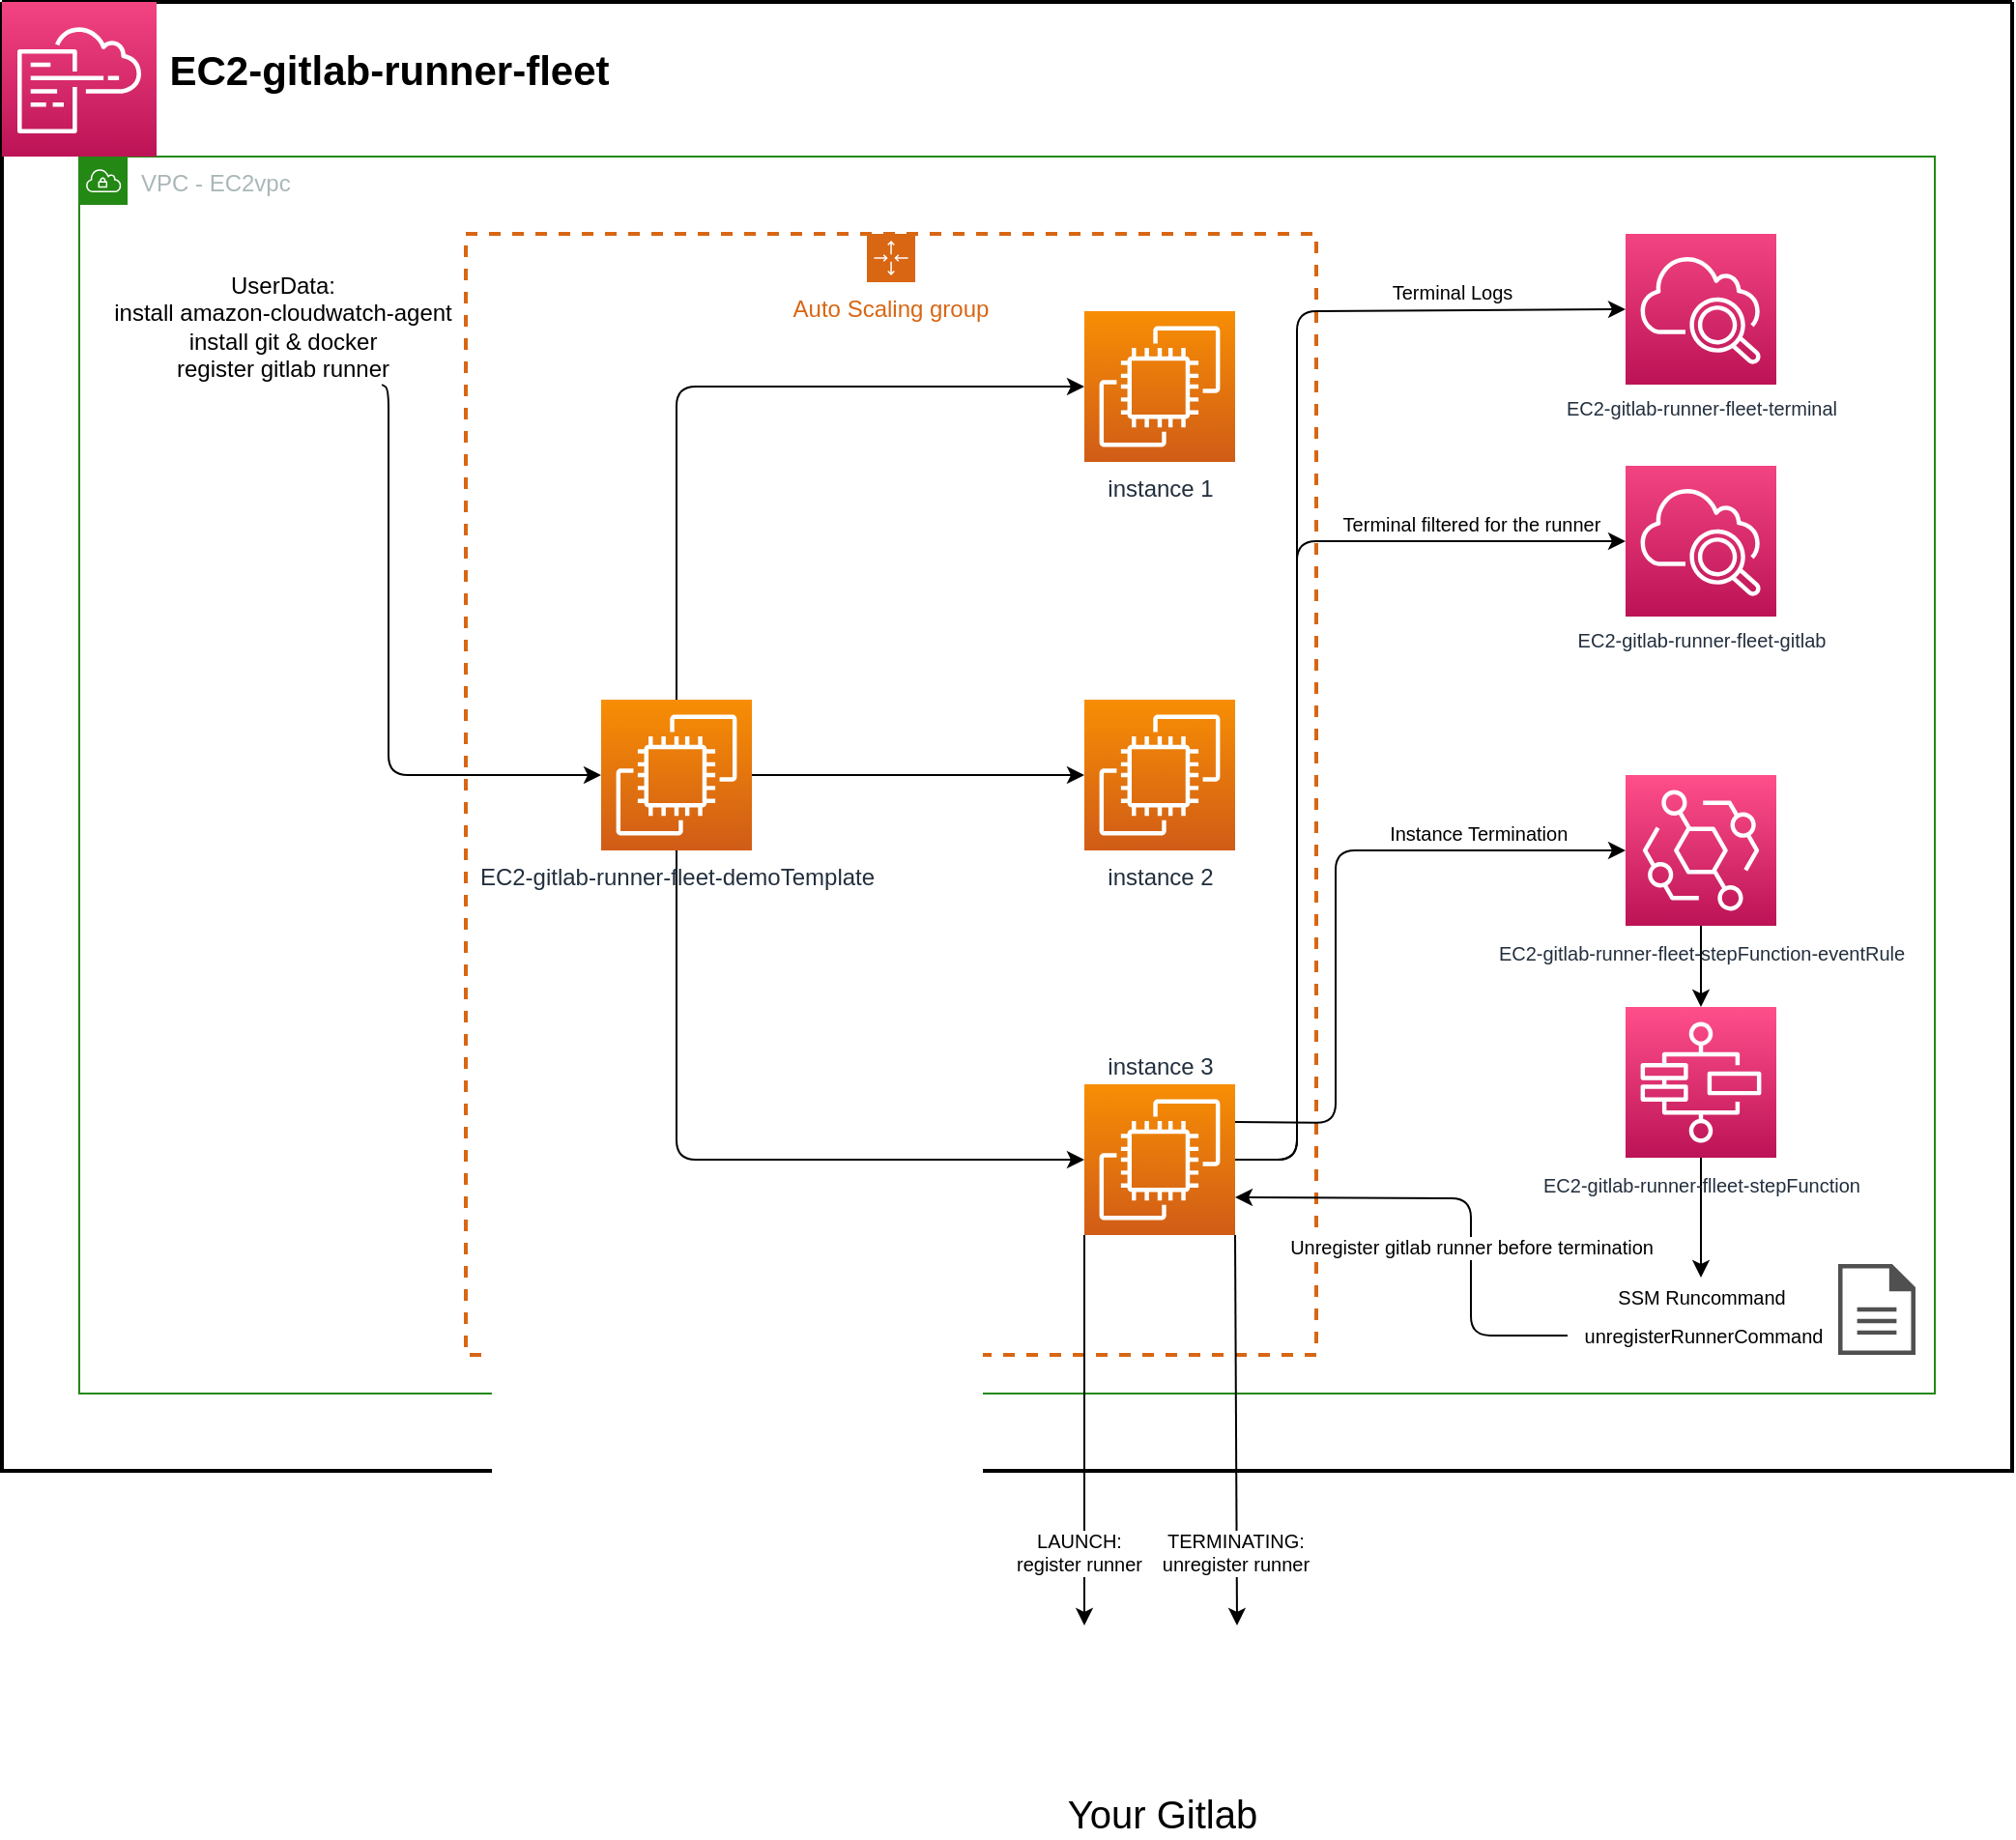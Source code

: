 <mxfile>
    <diagram id="LebaA7XyPv7hiL9rpDjV" name="Page-1">
        <mxGraphModel dx="1920" dy="986" grid="1" gridSize="10" guides="1" tooltips="1" connect="1" arrows="1" fold="1" page="1" pageScale="1" pageWidth="827" pageHeight="1169" math="0" shadow="0">
            <root>
                <mxCell id="0"/>
                <mxCell id="1" parent="0"/>
                <mxCell id="EJCW57WBnG-bgi1SWPoG-4" value="" style="swimlane;startSize=0;strokeWidth=2;" parent="1" vertex="1">
                    <mxGeometry x="-480" y="280" width="1040" height="760" as="geometry"/>
                </mxCell>
                <mxCell id="EJCW57WBnG-bgi1SWPoG-1" value="VPC - EC2vpc" style="points=[[0,0],[0.25,0],[0.5,0],[0.75,0],[1,0],[1,0.25],[1,0.5],[1,0.75],[1,1],[0.75,1],[0.5,1],[0.25,1],[0,1],[0,0.75],[0,0.5],[0,0.25]];outlineConnect=0;gradientColor=none;html=1;whiteSpace=wrap;fontSize=12;fontStyle=0;container=1;pointerEvents=0;collapsible=0;recursiveResize=0;shape=mxgraph.aws4.group;grIcon=mxgraph.aws4.group_vpc;strokeColor=#248814;fillColor=none;verticalAlign=top;align=left;spacingLeft=30;fontColor=#AAB7B8;dashed=0;" parent="EJCW57WBnG-bgi1SWPoG-4" vertex="1">
                    <mxGeometry x="40" y="80" width="960" height="640" as="geometry"/>
                </mxCell>
                <mxCell id="EJCW57WBnG-bgi1SWPoG-42" value="Auto Scaling group" style="points=[[0,0],[0.25,0],[0.5,0],[0.75,0],[1,0],[1,0.25],[1,0.5],[1,0.75],[1,1],[0.75,1],[0.5,1],[0.25,1],[0,1],[0,0.75],[0,0.5],[0,0.25]];outlineConnect=0;gradientColor=none;html=1;whiteSpace=wrap;fontSize=12;fontStyle=0;container=1;pointerEvents=0;collapsible=0;recursiveResize=0;shape=mxgraph.aws4.groupCenter;grIcon=mxgraph.aws4.group_auto_scaling_group;grStroke=1;strokeColor=#D86613;fillColor=none;verticalAlign=top;align=center;fontColor=#D86613;dashed=1;spacingTop=25;strokeWidth=2;" parent="EJCW57WBnG-bgi1SWPoG-1" vertex="1">
                    <mxGeometry x="200" y="40" width="440" height="580" as="geometry"/>
                </mxCell>
                <mxCell id="3" value="instance 1" style="sketch=0;points=[[0,0,0],[0.25,0,0],[0.5,0,0],[0.75,0,0],[1,0,0],[0,1,0],[0.25,1,0],[0.5,1,0],[0.75,1,0],[1,1,0],[0,0.25,0],[0,0.5,0],[0,0.75,0],[1,0.25,0],[1,0.5,0],[1,0.75,0]];outlineConnect=0;fontColor=#232F3E;gradientColor=#F78E04;gradientDirection=north;fillColor=#D05C17;strokeColor=#ffffff;dashed=0;verticalLabelPosition=bottom;verticalAlign=top;align=center;html=1;fontSize=12;fontStyle=0;aspect=fixed;shape=mxgraph.aws4.resourceIcon;resIcon=mxgraph.aws4.ec2;" parent="EJCW57WBnG-bgi1SWPoG-42" vertex="1">
                    <mxGeometry x="320" y="40" width="78" height="78" as="geometry"/>
                </mxCell>
                <mxCell id="6" value="instance 2" style="sketch=0;points=[[0,0,0],[0.25,0,0],[0.5,0,0],[0.75,0,0],[1,0,0],[0,1,0],[0.25,1,0],[0.5,1,0],[0.75,1,0],[1,1,0],[0,0.25,0],[0,0.5,0],[0,0.75,0],[1,0.25,0],[1,0.5,0],[1,0.75,0]];outlineConnect=0;fontColor=#232F3E;gradientColor=#F78E04;gradientDirection=north;fillColor=#D05C17;strokeColor=#ffffff;dashed=0;verticalLabelPosition=bottom;verticalAlign=top;align=center;html=1;fontSize=12;fontStyle=0;aspect=fixed;shape=mxgraph.aws4.resourceIcon;resIcon=mxgraph.aws4.ec2;" parent="EJCW57WBnG-bgi1SWPoG-42" vertex="1">
                    <mxGeometry x="320" y="241" width="78" height="78" as="geometry"/>
                </mxCell>
                <mxCell id="7" value="instance 3" style="sketch=0;points=[[0,0,0],[0.25,0,0],[0.5,0,0],[0.75,0,0],[1,0,0],[0,1,0],[0.25,1,0],[0.5,1,0],[0.75,1,0],[1,1,0],[0,0.25,0],[0,0.5,0],[0,0.75,0],[1,0.25,0],[1,0.5,0],[1,0.75,0]];outlineConnect=0;fontColor=#232F3E;gradientColor=#F78E04;gradientDirection=north;fillColor=#D05C17;strokeColor=#ffffff;dashed=0;verticalLabelPosition=top;verticalAlign=bottom;align=center;html=1;fontSize=12;fontStyle=0;aspect=fixed;shape=mxgraph.aws4.resourceIcon;resIcon=mxgraph.aws4.ec2;horizontal=1;labelPosition=center;" parent="EJCW57WBnG-bgi1SWPoG-42" vertex="1">
                    <mxGeometry x="320" y="440" width="78" height="78" as="geometry"/>
                </mxCell>
                <mxCell id="8" style="edgeStyle=none;html=1;entryX=0;entryY=0.5;entryDx=0;entryDy=0;entryPerimeter=0;" edge="1" parent="EJCW57WBnG-bgi1SWPoG-42" source="5" target="6">
                    <mxGeometry relative="1" as="geometry">
                        <Array as="points">
                            <mxPoint x="240" y="280"/>
                        </Array>
                    </mxGeometry>
                </mxCell>
                <mxCell id="9" style="edgeStyle=none;html=1;entryX=0;entryY=0.5;entryDx=0;entryDy=0;entryPerimeter=0;" edge="1" parent="EJCW57WBnG-bgi1SWPoG-42" source="5" target="3">
                    <mxGeometry relative="1" as="geometry">
                        <Array as="points">
                            <mxPoint x="109" y="79"/>
                        </Array>
                    </mxGeometry>
                </mxCell>
                <mxCell id="10" style="edgeStyle=none;html=1;entryX=0;entryY=0.5;entryDx=0;entryDy=0;entryPerimeter=0;" edge="1" parent="EJCW57WBnG-bgi1SWPoG-42" source="5" target="7">
                    <mxGeometry relative="1" as="geometry">
                        <Array as="points">
                            <mxPoint x="109" y="479"/>
                        </Array>
                    </mxGeometry>
                </mxCell>
                <mxCell id="5" value="EC2-gitlab-runner-fleet-demoTemplate" style="sketch=0;points=[[0,0,0],[0.25,0,0],[0.5,0,0],[0.75,0,0],[1,0,0],[0,1,0],[0.25,1,0],[0.5,1,0],[0.75,1,0],[1,1,0],[0,0.25,0],[0,0.5,0],[0,0.75,0],[1,0.25,0],[1,0.5,0],[1,0.75,0]];outlineConnect=0;fontColor=#232F3E;gradientColor=#F78E04;gradientDirection=north;fillColor=#D05C17;strokeColor=#ffffff;dashed=0;verticalLabelPosition=bottom;verticalAlign=top;align=center;html=1;fontSize=12;fontStyle=0;aspect=fixed;shape=mxgraph.aws4.resourceIcon;resIcon=mxgraph.aws4.ec2;" parent="EJCW57WBnG-bgi1SWPoG-42" vertex="1">
                    <mxGeometry x="70" y="241" width="78" height="78" as="geometry"/>
                </mxCell>
                <mxCell id="45" style="edgeStyle=none;html=1;entryX=0;entryY=0.5;entryDx=0;entryDy=0;entryPerimeter=0;fontSize=10;" edge="1" parent="EJCW57WBnG-bgi1SWPoG-1" source="11" target="5">
                    <mxGeometry relative="1" as="geometry">
                        <Array as="points">
                            <mxPoint x="160" y="120"/>
                            <mxPoint x="160" y="320"/>
                        </Array>
                    </mxGeometry>
                </mxCell>
                <mxCell id="11" value="UserData:&lt;br&gt;install amazon-cloudwatch-agent&lt;br&gt;install git &amp;amp; docker&lt;br&gt;register gitlab runner" style="text;html=1;align=center;verticalAlign=middle;resizable=0;points=[];autosize=1;strokeColor=none;fillColor=none;" vertex="1" parent="EJCW57WBnG-bgi1SWPoG-1">
                    <mxGeometry x="10" y="58" width="190" height="60" as="geometry"/>
                </mxCell>
                <mxCell id="13" value="EC2-gitlab-runner-fleet-terminal" style="sketch=0;points=[[0,0,0],[0.25,0,0],[0.5,0,0],[0.75,0,0],[1,0,0],[0,1,0],[0.25,1,0],[0.5,1,0],[0.75,1,0],[1,1,0],[0,0.25,0],[0,0.5,0],[0,0.75,0],[1,0.25,0],[1,0.5,0],[1,0.75,0]];points=[[0,0,0],[0.25,0,0],[0.5,0,0],[0.75,0,0],[1,0,0],[0,1,0],[0.25,1,0],[0.5,1,0],[0.75,1,0],[1,1,0],[0,0.25,0],[0,0.5,0],[0,0.75,0],[1,0.25,0],[1,0.5,0],[1,0.75,0]];outlineConnect=0;fontColor=#232F3E;gradientColor=#F34482;gradientDirection=north;fillColor=#BC1356;strokeColor=#ffffff;dashed=0;verticalLabelPosition=bottom;verticalAlign=top;align=center;html=1;fontSize=10;fontStyle=0;aspect=fixed;shape=mxgraph.aws4.resourceIcon;resIcon=mxgraph.aws4.cloudwatch_2;" vertex="1" parent="EJCW57WBnG-bgi1SWPoG-1">
                    <mxGeometry x="800" y="40" width="78" height="78" as="geometry"/>
                </mxCell>
                <mxCell id="14" value="EC2-gitlab-runner-fleet-gitlab" style="sketch=0;points=[[0,0,0],[0.25,0,0],[0.5,0,0],[0.75,0,0],[1,0,0],[0,1,0],[0.25,1,0],[0.5,1,0],[0.75,1,0],[1,1,0],[0,0.25,0],[0,0.5,0],[0,0.75,0],[1,0.25,0],[1,0.5,0],[1,0.75,0]];points=[[0,0,0],[0.25,0,0],[0.5,0,0],[0.75,0,0],[1,0,0],[0,1,0],[0.25,1,0],[0.5,1,0],[0.75,1,0],[1,1,0],[0,0.25,0],[0,0.5,0],[0,0.75,0],[1,0.25,0],[1,0.5,0],[1,0.75,0]];outlineConnect=0;fontColor=#232F3E;gradientColor=#F34482;gradientDirection=north;fillColor=#BC1356;strokeColor=#ffffff;dashed=0;verticalLabelPosition=bottom;verticalAlign=top;align=center;html=1;fontSize=10;fontStyle=0;aspect=fixed;shape=mxgraph.aws4.resourceIcon;resIcon=mxgraph.aws4.cloudwatch_2;" vertex="1" parent="EJCW57WBnG-bgi1SWPoG-1">
                    <mxGeometry x="800" y="160" width="78" height="78" as="geometry"/>
                </mxCell>
                <mxCell id="32" style="edgeStyle=none;html=1;entryX=0.5;entryY=0;entryDx=0;entryDy=0;entryPerimeter=0;fontSize=10;" edge="1" parent="EJCW57WBnG-bgi1SWPoG-1" source="21" target="31">
                    <mxGeometry relative="1" as="geometry"/>
                </mxCell>
                <mxCell id="21" value="&lt;font style=&quot;font-size: 10px&quot;&gt;EC2-gitlab-runner-fleet-stepFunction-eventRule&lt;/font&gt;" style="sketch=0;points=[[0,0,0],[0.25,0,0],[0.5,0,0],[0.75,0,0],[1,0,0],[0,1,0],[0.25,1,0],[0.5,1,0],[0.75,1,0],[1,1,0],[0,0.25,0],[0,0.5,0],[0,0.75,0],[1,0.25,0],[1,0.5,0],[1,0.75,0]];outlineConnect=0;fontColor=#232F3E;gradientColor=#FF4F8B;gradientDirection=north;fillColor=#BC1356;strokeColor=#ffffff;dashed=0;verticalLabelPosition=bottom;verticalAlign=top;align=center;html=1;fontSize=12;fontStyle=0;aspect=fixed;shape=mxgraph.aws4.resourceIcon;resIcon=mxgraph.aws4.eventbridge;" vertex="1" parent="EJCW57WBnG-bgi1SWPoG-1">
                    <mxGeometry x="800" y="320" width="78" height="78" as="geometry"/>
                </mxCell>
                <mxCell id="20" style="edgeStyle=none;html=1;entryX=0;entryY=0.5;entryDx=0;entryDy=0;entryPerimeter=0;" edge="1" parent="EJCW57WBnG-bgi1SWPoG-1" source="7" target="13">
                    <mxGeometry relative="1" as="geometry">
                        <mxPoint x="800" y="80" as="targetPoint"/>
                        <Array as="points">
                            <mxPoint x="630" y="519"/>
                            <mxPoint x="630" y="80"/>
                        </Array>
                    </mxGeometry>
                </mxCell>
                <mxCell id="26" style="edgeStyle=none;html=1;exitX=1;exitY=0.25;exitDx=0;exitDy=0;exitPerimeter=0;entryX=0;entryY=0.5;entryDx=0;entryDy=0;entryPerimeter=0;fontSize=10;" edge="1" parent="EJCW57WBnG-bgi1SWPoG-1" source="7" target="21">
                    <mxGeometry relative="1" as="geometry">
                        <Array as="points">
                            <mxPoint x="650" y="500"/>
                            <mxPoint x="650" y="359"/>
                        </Array>
                    </mxGeometry>
                </mxCell>
                <mxCell id="29" value="Instance Termination&amp;nbsp;" style="text;html=1;align=center;verticalAlign=middle;resizable=0;points=[];autosize=1;strokeColor=none;fillColor=none;fontSize=10;" vertex="1" parent="EJCW57WBnG-bgi1SWPoG-1">
                    <mxGeometry x="670" y="340" width="110" height="20" as="geometry"/>
                </mxCell>
                <mxCell id="30" value="Terminal Logs" style="text;html=1;align=center;verticalAlign=middle;resizable=0;points=[];autosize=1;strokeColor=none;fillColor=none;fontSize=10;" vertex="1" parent="EJCW57WBnG-bgi1SWPoG-1">
                    <mxGeometry x="670" y="60" width="80" height="20" as="geometry"/>
                </mxCell>
                <mxCell id="35" style="edgeStyle=none;html=1;fontSize=10;" edge="1" parent="EJCW57WBnG-bgi1SWPoG-1" source="31" target="33">
                    <mxGeometry relative="1" as="geometry"/>
                </mxCell>
                <mxCell id="31" value="&lt;font style=&quot;font-size: 10px&quot;&gt;EC2-gitlab-runner-flleet-stepFunction&lt;/font&gt;" style="sketch=0;points=[[0,0,0],[0.25,0,0],[0.5,0,0],[0.75,0,0],[1,0,0],[0,1,0],[0.25,1,0],[0.5,1,0],[0.75,1,0],[1,1,0],[0,0.25,0],[0,0.5,0],[0,0.75,0],[1,0.25,0],[1,0.5,0],[1,0.75,0]];outlineConnect=0;fontColor=#232F3E;gradientColor=#FF4F8B;gradientDirection=north;fillColor=#BC1356;strokeColor=#ffffff;dashed=0;verticalLabelPosition=bottom;verticalAlign=top;align=center;html=1;fontSize=12;fontStyle=0;aspect=fixed;shape=mxgraph.aws4.resourceIcon;resIcon=mxgraph.aws4.step_functions;" vertex="1" parent="EJCW57WBnG-bgi1SWPoG-1">
                    <mxGeometry x="800" y="440" width="78" height="78" as="geometry"/>
                </mxCell>
                <mxCell id="33" value="SSM Runcommand" style="text;html=1;align=center;verticalAlign=middle;resizable=0;points=[];autosize=1;strokeColor=none;fillColor=none;fontSize=10;" vertex="1" parent="EJCW57WBnG-bgi1SWPoG-1">
                    <mxGeometry x="789" y="580" width="100" height="20" as="geometry"/>
                </mxCell>
                <mxCell id="38" style="edgeStyle=none;html=1;entryX=1;entryY=0.75;entryDx=0;entryDy=0;entryPerimeter=0;fontSize=10;" edge="1" parent="EJCW57WBnG-bgi1SWPoG-1" source="34" target="7">
                    <mxGeometry relative="1" as="geometry">
                        <Array as="points">
                            <mxPoint x="720" y="610"/>
                            <mxPoint x="720" y="539"/>
                        </Array>
                    </mxGeometry>
                </mxCell>
                <mxCell id="39" value="Unregister gitlab runner before termination" style="edgeLabel;html=1;align=center;verticalAlign=middle;resizable=0;points=[];fontSize=10;" vertex="1" connectable="0" parent="38">
                    <mxGeometry x="-0.319" relative="1" as="geometry">
                        <mxPoint y="-14" as="offset"/>
                    </mxGeometry>
                </mxCell>
                <mxCell id="34" value="unregisterRunnerCommand" style="text;html=1;align=center;verticalAlign=middle;resizable=0;points=[];autosize=1;strokeColor=none;fillColor=none;fontSize=10;" vertex="1" parent="EJCW57WBnG-bgi1SWPoG-1">
                    <mxGeometry x="770" y="600" width="140" height="20" as="geometry"/>
                </mxCell>
                <mxCell id="36" style="edgeStyle=none;html=1;entryX=0;entryY=0.5;entryDx=0;entryDy=0;entryPerimeter=0;fontSize=10;" edge="1" parent="EJCW57WBnG-bgi1SWPoG-1" source="7" target="14">
                    <mxGeometry relative="1" as="geometry">
                        <Array as="points">
                            <mxPoint x="630" y="519"/>
                            <mxPoint x="630" y="199"/>
                        </Array>
                    </mxGeometry>
                </mxCell>
                <mxCell id="37" value="Terminal filtered for the runner" style="text;html=1;align=center;verticalAlign=middle;resizable=0;points=[];autosize=1;strokeColor=none;fillColor=none;fontSize=10;" vertex="1" parent="EJCW57WBnG-bgi1SWPoG-1">
                    <mxGeometry x="645" y="180" width="150" height="20" as="geometry"/>
                </mxCell>
                <mxCell id="46" value="" style="sketch=0;pointerEvents=1;shadow=0;dashed=0;html=1;strokeColor=none;fillColor=#505050;labelPosition=center;verticalLabelPosition=bottom;verticalAlign=top;outlineConnect=0;align=center;shape=mxgraph.office.concepts.document;fontSize=10;" vertex="1" parent="EJCW57WBnG-bgi1SWPoG-1">
                    <mxGeometry x="910" y="573" width="40" height="47" as="geometry"/>
                </mxCell>
                <mxCell id="EJCW57WBnG-bgi1SWPoG-5" value="&lt;h2 class=&quot;awsui_header-text_1r9lg_5gt1n_553&quot; style=&quot;font-size: 21px&quot;&gt;EC2-gitlab-runner-fleet&lt;/h2&gt;" style="text;html=1;align=center;verticalAlign=middle;resizable=0;points=[];autosize=1;strokeColor=none;fillColor=none;fontSize=21;" parent="EJCW57WBnG-bgi1SWPoG-4" vertex="1">
                    <mxGeometry x="80" width="240" height="70" as="geometry"/>
                </mxCell>
                <mxCell id="EJCW57WBnG-bgi1SWPoG-6" value="" style="sketch=0;points=[[0,0,0],[0.25,0,0],[0.5,0,0],[0.75,0,0],[1,0,0],[0,1,0],[0.25,1,0],[0.5,1,0],[0.75,1,0],[1,1,0],[0,0.25,0],[0,0.5,0],[0,0.75,0],[1,0.25,0],[1,0.5,0],[1,0.75,0]];points=[[0,0,0],[0.25,0,0],[0.5,0,0],[0.75,0,0],[1,0,0],[0,1,0],[0.25,1,0],[0.5,1,0],[0.75,1,0],[1,1,0],[0,0.25,0],[0,0.5,0],[0,0.75,0],[1,0.25,0],[1,0.5,0],[1,0.75,0]];outlineConnect=0;fontColor=#232F3E;gradientColor=#F34482;gradientDirection=north;fillColor=#BC1356;strokeColor=#ffffff;dashed=0;verticalLabelPosition=bottom;verticalAlign=top;align=center;html=1;fontSize=12;fontStyle=0;aspect=fixed;shape=mxgraph.aws4.resourceIcon;resIcon=mxgraph.aws4.cloudformation;" parent="EJCW57WBnG-bgi1SWPoG-4" vertex="1">
                    <mxGeometry width="80" height="80" as="geometry"/>
                </mxCell>
                <mxCell id="EJCW57WBnG-bgi1SWPoG-82" value="Your Gitlab" style="shape=image;html=1;verticalAlign=top;verticalLabelPosition=bottom;labelBackgroundColor=#ffffff;imageAspect=0;aspect=fixed;image=https://cdn4.iconfinder.com/data/icons/socialcones/508/Gitlab-128.png;strokeWidth=2;fontSize=20;" parent="1" vertex="1">
                    <mxGeometry x="80" y="1120" width="79" height="79" as="geometry"/>
                </mxCell>
                <mxCell id="41" style="edgeStyle=none;html=1;entryX=1;entryY=0;entryDx=0;entryDy=0;fontSize=10;exitX=1;exitY=1;exitDx=0;exitDy=0;exitPerimeter=0;" edge="1" parent="1" source="7" target="EJCW57WBnG-bgi1SWPoG-82">
                    <mxGeometry relative="1" as="geometry"/>
                </mxCell>
                <mxCell id="42" value="TERMINATING:&lt;br&gt;unregister runner" style="edgeLabel;html=1;align=center;verticalAlign=middle;resizable=0;points=[];fontSize=10;" vertex="1" connectable="0" parent="41">
                    <mxGeometry x="0.411" relative="1" as="geometry">
                        <mxPoint x="-1" y="21" as="offset"/>
                    </mxGeometry>
                </mxCell>
                <mxCell id="43" style="edgeStyle=none;html=1;entryX=0;entryY=0;entryDx=0;entryDy=0;fontSize=10;exitX=0;exitY=1;exitDx=0;exitDy=0;exitPerimeter=0;" edge="1" parent="1" source="7" target="EJCW57WBnG-bgi1SWPoG-82">
                    <mxGeometry relative="1" as="geometry"/>
                </mxCell>
                <mxCell id="44" value="LAUNCH:&lt;br&gt;register runner" style="edgeLabel;html=1;align=center;verticalAlign=middle;resizable=0;points=[];fontSize=10;" vertex="1" connectable="0" parent="43">
                    <mxGeometry x="0.601" y="-2" relative="1" as="geometry">
                        <mxPoint x="-1" y="2" as="offset"/>
                    </mxGeometry>
                </mxCell>
            </root>
        </mxGraphModel>
    </diagram>
</mxfile>